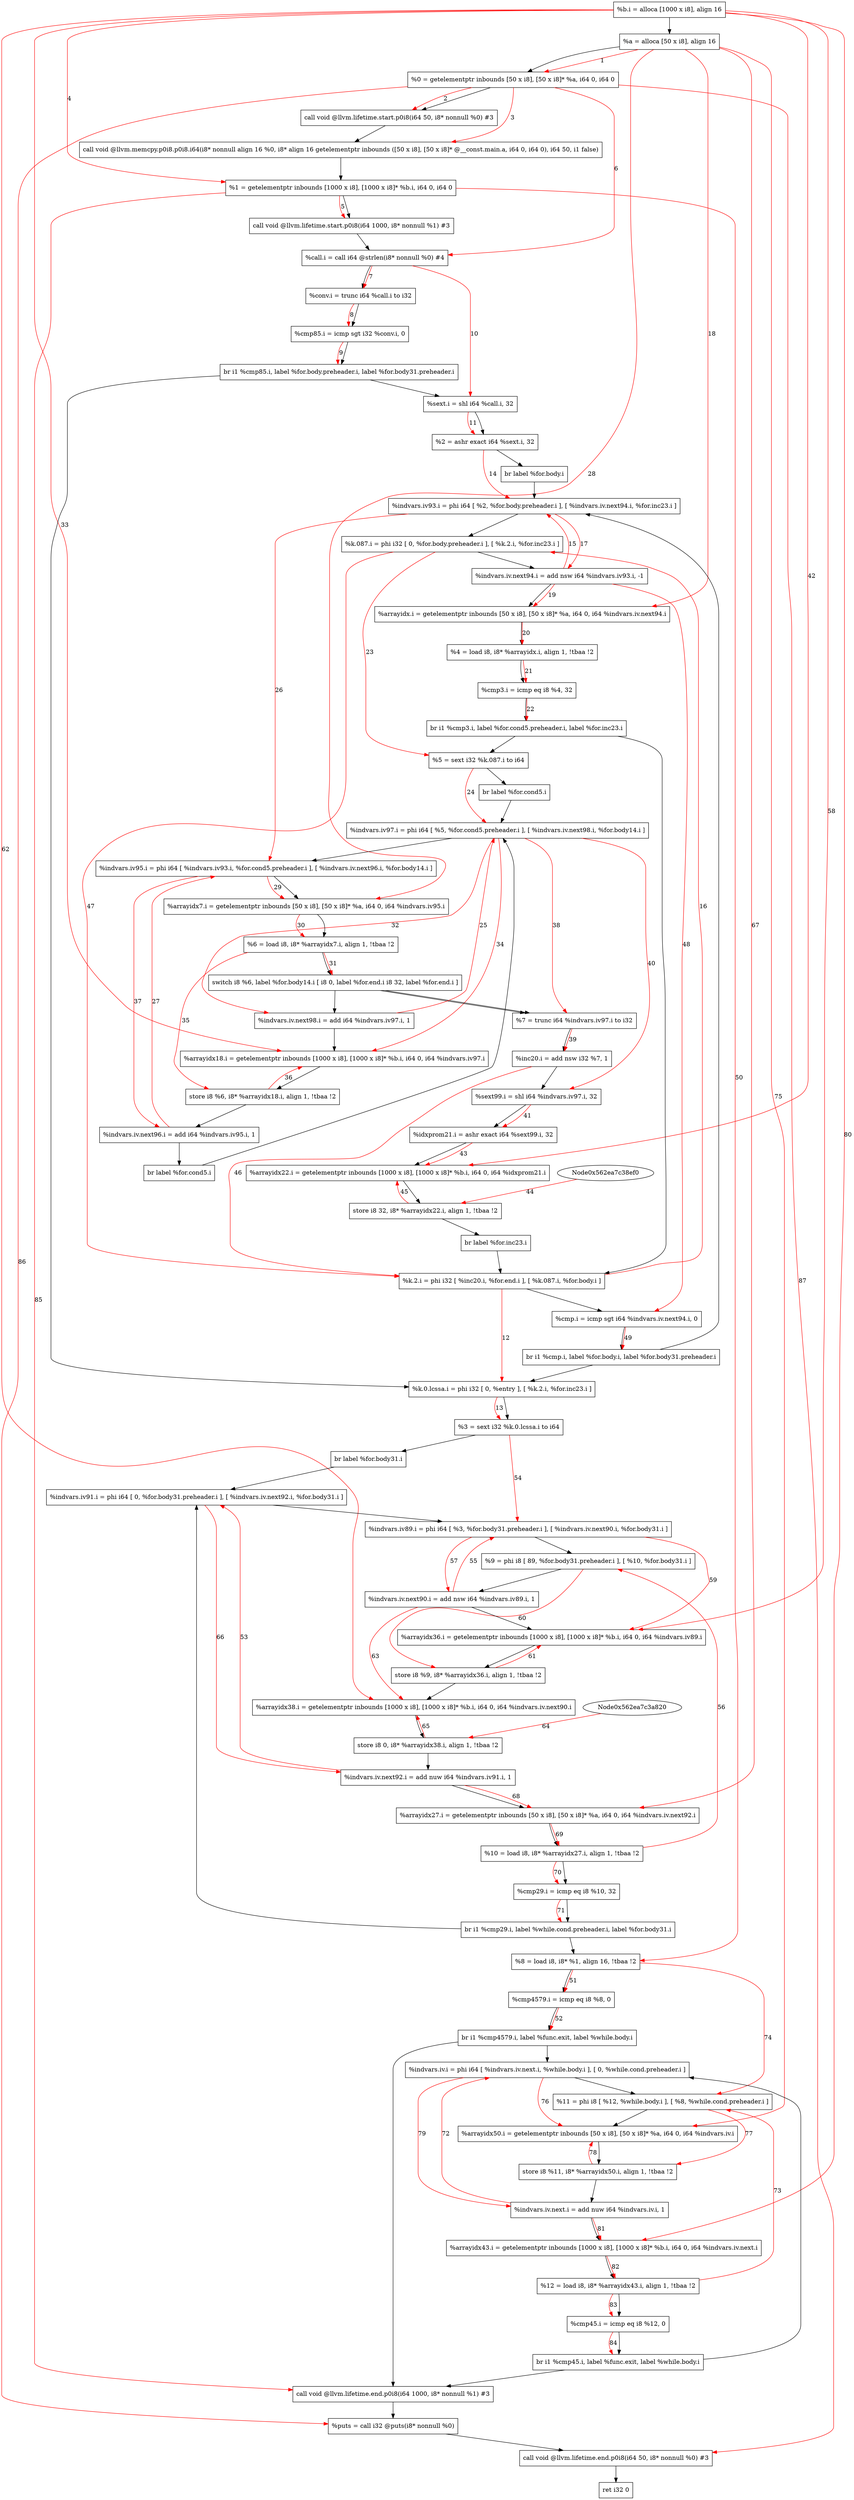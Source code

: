 digraph "CDFG for'main' function" {
	Node0x562ea7c37738[shape=record, label="  %b.i = alloca [1000 x i8], align 16"]
	Node0x562ea7c3a128[shape=record, label="  %a = alloca [50 x i8], align 16"]
	Node0x562ea7c3d458[shape=record, label="  %0 = getelementptr inbounds [50 x i8], [50 x i8]* %a, i64 0, i64 0"]
	Node0x562ea7c3d5d8[shape=record, label="  call void @llvm.lifetime.start.p0i8(i64 50, i8* nonnull %0) #3"]
	Node0x562ea7c3dd38[shape=record, label="  call void @llvm.memcpy.p0i8.p0i8.i64(i8* nonnull align 16 %0, i8* align 16 getelementptr inbounds ([50 x i8], [50 x i8]* @__const.main.a, i64 0, i64 0), i64 50, i1 false)"]
	Node0x562ea7c3de28[shape=record, label="  %1 = getelementptr inbounds [1000 x i8], [1000 x i8]* %b.i, i64 0, i64 0"]
	Node0x562ea7c3df58[shape=record, label="  call void @llvm.lifetime.start.p0i8(i64 1000, i8* nonnull %1) #3"]
	Node0x562ea7c3e070[shape=record, label="  %call.i = call i64 @strlen(i8* nonnull %0) #4"]
	Node0x562ea7c3e128[shape=record, label="  %conv.i = trunc i64 %call.i to i32"]
	Node0x562ea7c3e1c0[shape=record, label="  %cmp85.i = icmp sgt i32 %conv.i, 0"]
	Node0x562ea7c3e438[shape=record, label="  br i1 %cmp85.i, label %for.body.preheader.i, label %for.body31.preheader.i"]
	Node0x562ea7c3e4e0[shape=record, label="  %sext.i = shl i64 %call.i, 32"]
	Node0x562ea7c3e550[shape=record, label="  %2 = ashr exact i64 %sext.i, 32"]
	Node0x562ea7c3e628[shape=record, label="  br label %for.body.i"]
	Node0x562ea7c3e788[shape=record, label="  %k.0.lcssa.i = phi i32 [ 0, %entry ], [ %k.2.i, %for.inc23.i ]"]
	Node0x562ea7c3e868[shape=record, label="  %3 = sext i32 %k.0.lcssa.i to i64"]
	Node0x562ea7c3eb48[shape=record, label="  br label %for.body31.i"]
	Node0x562ea7c3ebf8[shape=record, label="  %indvars.iv93.i = phi i64 [ %2, %for.body.preheader.i ], [ %indvars.iv.next94.i, %for.inc23.i ]"]
	Node0x562ea7c3ecf8[shape=record, label="  %k.087.i = phi i32 [ 0, %for.body.preheader.i ], [ %k.2.i, %for.inc23.i ]"]
	Node0x562ea7c3ede0[shape=record, label="  %indvars.iv.next94.i = add nsw i64 %indvars.iv93.i, -1"]
	Node0x562ea7c3ee68[shape=record, label="  %arrayidx.i = getelementptr inbounds [50 x i8], [50 x i8]* %a, i64 0, i64 %indvars.iv.next94.i"]
	Node0x562ea7c3e288[shape=record, label="  %4 = load i8, i8* %arrayidx.i, align 1, !tbaa !2"]
	Node0x562ea7c3ef40[shape=record, label="  %cmp3.i = icmp eq i8 %4, 32"]
	Node0x562ea7c3f098[shape=record, label="  br i1 %cmp3.i, label %for.cond5.preheader.i, label %for.inc23.i"]
	Node0x562ea7c3efe8[shape=record, label="  %5 = sext i32 %k.087.i to i64"]
	Node0x562ea7c3f1a8[shape=record, label="  br label %for.cond5.i"]
	Node0x562ea7c3f308[shape=record, label="  %indvars.iv97.i = phi i64 [ %5, %for.cond5.preheader.i ], [ %indvars.iv.next98.i, %for.body14.i ]"]
	Node0x562ea7c3f4e8[shape=record, label="  %indvars.iv95.i = phi i64 [ %indvars.iv93.i, %for.cond5.preheader.i ], [ %indvars.iv.next96.i, %for.body14.i ]"]
	Node0x562ea7c3f5c8[shape=record, label="  %arrayidx7.i = getelementptr inbounds [50 x i8], [50 x i8]* %a, i64 0, i64 %indvars.iv95.i"]
	Node0x562ea7c3f668[shape=record, label="  %6 = load i8, i8* %arrayidx7.i, align 1, !tbaa !2"]
	Node0x562ea7c3fab8[shape=record, label="  switch i8 %6, label %for.body14.i [
    i8 0, label %for.end.i
    i8 32, label %for.end.i
  ]"]
	Node0x562ea7c3fc00[shape=record, label="  %indvars.iv.next98.i = add i64 %indvars.iv97.i, 1"]
	Node0x562ea7c3fc88[shape=record, label="  %arrayidx18.i = getelementptr inbounds [1000 x i8], [1000 x i8]* %b.i, i64 0, i64 %indvars.iv97.i"]
	Node0x562ea7c3fd10[shape=record, label="  store i8 %6, i8* %arrayidx18.i, align 1, !tbaa !2"]
	Node0x562ea7c3fd90[shape=record, label="  %indvars.iv.next96.i = add i64 %indvars.iv95.i, 1"]
	Node0x562ea7c3f478[shape=record, label="  br label %for.cond5.i"]
	Node0x562ea7c3fa68[shape=record, label="  %7 = trunc i64 %indvars.iv97.i to i32"]
	Node0x562ea7c3fe00[shape=record, label="  %inc20.i = add nsw i32 %7, 1"]
	Node0x562ea7c3fe70[shape=record, label="  %sext99.i = shl i64 %indvars.iv97.i, 32"]
	Node0x562ea7c3fee0[shape=record, label="  %idxprom21.i = ashr exact i64 %sext99.i, 32"]
	Node0x562ea7c3ff68[shape=record, label="  %arrayidx22.i = getelementptr inbounds [1000 x i8], [1000 x i8]* %b.i, i64 0, i64 %idxprom21.i"]
	Node0x562ea7c40020[shape=record, label="  store i8 32, i8* %arrayidx22.i, align 1, !tbaa !2"]
	Node0x562ea7c3f148[shape=record, label="  br label %for.inc23.i"]
	Node0x562ea7c40078[shape=record, label="  %k.2.i = phi i32 [ %inc20.i, %for.end.i ], [ %k.087.i, %for.body.i ]"]
	Node0x562ea7c40170[shape=record, label="  %cmp.i = icmp sgt i64 %indvars.iv.next94.i, 0"]
	Node0x562ea7c401f8[shape=record, label="  br i1 %cmp.i, label %for.body.i, label %for.body31.preheader.i"]
	Node0x562ea7c3e388[shape=record, label="  %8 = load i8, i8* %1, align 16, !tbaa !2"]
	Node0x562ea7c40370[shape=record, label="  %cmp4579.i = icmp eq i8 %8, 0"]
	Node0x562ea7c3b648[shape=record, label="  br i1 %cmp4579.i, label %func.exit, label %while.body.i"]
	Node0x562ea7c3b6f8[shape=record, label="  %indvars.iv91.i = phi i64 [ 0, %for.body31.preheader.i ], [ %indvars.iv.next92.i, %for.body31.i ]"]
	Node0x562ea7c3b8a8[shape=record, label="  %indvars.iv89.i = phi i64 [ %3, %for.body31.preheader.i ], [ %indvars.iv.next90.i, %for.body31.i ]"]
	Node0x562ea7c3ba18[shape=record, label="  %9 = phi i8 [ 89, %for.body31.preheader.i ], [ %10, %for.body31.i ]"]
	Node0x562ea7c3bae0[shape=record, label="  %indvars.iv.next90.i = add nsw i64 %indvars.iv89.i, 1"]
	Node0x562ea7c3bb68[shape=record, label="  %arrayidx36.i = getelementptr inbounds [1000 x i8], [1000 x i8]* %b.i, i64 0, i64 %indvars.iv89.i"]
	Node0x562ea7c3bbf0[shape=record, label="  store i8 %9, i8* %arrayidx36.i, align 1, !tbaa !2"]
	Node0x562ea7c3bce8[shape=record, label="  %arrayidx38.i = getelementptr inbounds [1000 x i8], [1000 x i8]* %b.i, i64 0, i64 %indvars.iv.next90.i"]
	Node0x562ea7c41420[shape=record, label="  store i8 0, i8* %arrayidx38.i, align 1, !tbaa !2"]
	Node0x562ea7c414a0[shape=record, label="  %indvars.iv.next92.i = add nuw i64 %indvars.iv91.i, 1"]
	Node0x562ea7c41528[shape=record, label="  %arrayidx27.i = getelementptr inbounds [50 x i8], [50 x i8]* %a, i64 0, i64 %indvars.iv.next92.i"]
	Node0x562ea7c3eae8[shape=record, label="  %10 = load i8, i8* %arrayidx27.i, align 1, !tbaa !2"]
	Node0x562ea7c415b0[shape=record, label="  %cmp29.i = icmp eq i8 %10, 32"]
	Node0x562ea7c41638[shape=record, label="  br i1 %cmp29.i, label %while.cond.preheader.i, label %for.body31.i"]
	Node0x562ea7c416b8[shape=record, label="  %indvars.iv.i = phi i64 [ %indvars.iv.next.i, %while.body.i ], [ 0, %while.cond.preheader.i ]"]
	Node0x562ea7c417b8[shape=record, label="  %11 = phi i8 [ %12, %while.body.i ], [ %8, %while.cond.preheader.i ]"]
	Node0x562ea7c41898[shape=record, label="  %arrayidx50.i = getelementptr inbounds [50 x i8], [50 x i8]* %a, i64 0, i64 %indvars.iv.i"]
	Node0x562ea7c41920[shape=record, label="  store i8 %11, i8* %arrayidx50.i, align 1, !tbaa !2"]
	Node0x562ea7c419a0[shape=record, label="  %indvars.iv.next.i = add nuw i64 %indvars.iv.i, 1"]
	Node0x562ea7c42078[shape=record, label="  %arrayidx43.i = getelementptr inbounds [1000 x i8], [1000 x i8]* %b.i, i64 0, i64 %indvars.iv.next.i"]
	Node0x562ea7c3f2b8[shape=record, label="  %12 = load i8, i8* %arrayidx43.i, align 1, !tbaa !2"]
	Node0x562ea7c42100[shape=record, label="  %cmp45.i = icmp eq i8 %12, 0"]
	Node0x562ea7c42188[shape=record, label="  br i1 %cmp45.i, label %func.exit, label %while.body.i"]
	Node0x562ea7c42258[shape=record, label="  call void @llvm.lifetime.end.p0i8(i64 1000, i8* nonnull %1) #3"]
	Node0x562ea7c423c0[shape=record, label="  %puts = call i32 @puts(i8* nonnull %0)"]
	Node0x562ea7c42508[shape=record, label="  call void @llvm.lifetime.end.p0i8(i64 50, i8* nonnull %0) #3"]
	Node0x562ea7c3b838[shape=record, label="  ret i32 0"]
	Node0x562ea7c37738 -> Node0x562ea7c3a128
	Node0x562ea7c3a128 -> Node0x562ea7c3d458
	Node0x562ea7c3d458 -> Node0x562ea7c3d5d8
	Node0x562ea7c3d5d8 -> Node0x562ea7c3dd38
	Node0x562ea7c3dd38 -> Node0x562ea7c3de28
	Node0x562ea7c3de28 -> Node0x562ea7c3df58
	Node0x562ea7c3df58 -> Node0x562ea7c3e070
	Node0x562ea7c3e070 -> Node0x562ea7c3e128
	Node0x562ea7c3e128 -> Node0x562ea7c3e1c0
	Node0x562ea7c3e1c0 -> Node0x562ea7c3e438
	Node0x562ea7c3e438 -> Node0x562ea7c3e4e0
	Node0x562ea7c3e438 -> Node0x562ea7c3e788
	Node0x562ea7c3e4e0 -> Node0x562ea7c3e550
	Node0x562ea7c3e550 -> Node0x562ea7c3e628
	Node0x562ea7c3e628 -> Node0x562ea7c3ebf8
	Node0x562ea7c3e788 -> Node0x562ea7c3e868
	Node0x562ea7c3e868 -> Node0x562ea7c3eb48
	Node0x562ea7c3eb48 -> Node0x562ea7c3b6f8
	Node0x562ea7c3ebf8 -> Node0x562ea7c3ecf8
	Node0x562ea7c3ecf8 -> Node0x562ea7c3ede0
	Node0x562ea7c3ede0 -> Node0x562ea7c3ee68
	Node0x562ea7c3ee68 -> Node0x562ea7c3e288
	Node0x562ea7c3e288 -> Node0x562ea7c3ef40
	Node0x562ea7c3ef40 -> Node0x562ea7c3f098
	Node0x562ea7c3f098 -> Node0x562ea7c3efe8
	Node0x562ea7c3f098 -> Node0x562ea7c40078
	Node0x562ea7c3efe8 -> Node0x562ea7c3f1a8
	Node0x562ea7c3f1a8 -> Node0x562ea7c3f308
	Node0x562ea7c3f308 -> Node0x562ea7c3f4e8
	Node0x562ea7c3f4e8 -> Node0x562ea7c3f5c8
	Node0x562ea7c3f5c8 -> Node0x562ea7c3f668
	Node0x562ea7c3f668 -> Node0x562ea7c3fab8
	Node0x562ea7c3fab8 -> Node0x562ea7c3fc00
	Node0x562ea7c3fab8 -> Node0x562ea7c3fa68
	Node0x562ea7c3fab8 -> Node0x562ea7c3fa68
	Node0x562ea7c3fc00 -> Node0x562ea7c3fc88
	Node0x562ea7c3fc88 -> Node0x562ea7c3fd10
	Node0x562ea7c3fd10 -> Node0x562ea7c3fd90
	Node0x562ea7c3fd90 -> Node0x562ea7c3f478
	Node0x562ea7c3f478 -> Node0x562ea7c3f308
	Node0x562ea7c3fa68 -> Node0x562ea7c3fe00
	Node0x562ea7c3fe00 -> Node0x562ea7c3fe70
	Node0x562ea7c3fe70 -> Node0x562ea7c3fee0
	Node0x562ea7c3fee0 -> Node0x562ea7c3ff68
	Node0x562ea7c3ff68 -> Node0x562ea7c40020
	Node0x562ea7c40020 -> Node0x562ea7c3f148
	Node0x562ea7c3f148 -> Node0x562ea7c40078
	Node0x562ea7c40078 -> Node0x562ea7c40170
	Node0x562ea7c40170 -> Node0x562ea7c401f8
	Node0x562ea7c401f8 -> Node0x562ea7c3ebf8
	Node0x562ea7c401f8 -> Node0x562ea7c3e788
	Node0x562ea7c3e388 -> Node0x562ea7c40370
	Node0x562ea7c40370 -> Node0x562ea7c3b648
	Node0x562ea7c3b648 -> Node0x562ea7c42258
	Node0x562ea7c3b648 -> Node0x562ea7c416b8
	Node0x562ea7c3b6f8 -> Node0x562ea7c3b8a8
	Node0x562ea7c3b8a8 -> Node0x562ea7c3ba18
	Node0x562ea7c3ba18 -> Node0x562ea7c3bae0
	Node0x562ea7c3bae0 -> Node0x562ea7c3bb68
	Node0x562ea7c3bb68 -> Node0x562ea7c3bbf0
	Node0x562ea7c3bbf0 -> Node0x562ea7c3bce8
	Node0x562ea7c3bce8 -> Node0x562ea7c41420
	Node0x562ea7c41420 -> Node0x562ea7c414a0
	Node0x562ea7c414a0 -> Node0x562ea7c41528
	Node0x562ea7c41528 -> Node0x562ea7c3eae8
	Node0x562ea7c3eae8 -> Node0x562ea7c415b0
	Node0x562ea7c415b0 -> Node0x562ea7c41638
	Node0x562ea7c41638 -> Node0x562ea7c3e388
	Node0x562ea7c41638 -> Node0x562ea7c3b6f8
	Node0x562ea7c416b8 -> Node0x562ea7c417b8
	Node0x562ea7c417b8 -> Node0x562ea7c41898
	Node0x562ea7c41898 -> Node0x562ea7c41920
	Node0x562ea7c41920 -> Node0x562ea7c419a0
	Node0x562ea7c419a0 -> Node0x562ea7c42078
	Node0x562ea7c42078 -> Node0x562ea7c3f2b8
	Node0x562ea7c3f2b8 -> Node0x562ea7c42100
	Node0x562ea7c42100 -> Node0x562ea7c42188
	Node0x562ea7c42188 -> Node0x562ea7c42258
	Node0x562ea7c42188 -> Node0x562ea7c416b8
	Node0x562ea7c42258 -> Node0x562ea7c423c0
	Node0x562ea7c423c0 -> Node0x562ea7c42508
	Node0x562ea7c42508 -> Node0x562ea7c3b838
edge [color=red]
	Node0x562ea7c3a128 -> Node0x562ea7c3d458[label="1"]
	Node0x562ea7c3d458 -> Node0x562ea7c3d5d8[label="2"]
	Node0x562ea7c3d458 -> Node0x562ea7c3dd38[label="3"]
	Node0x562ea7c37738 -> Node0x562ea7c3de28[label="4"]
	Node0x562ea7c3de28 -> Node0x562ea7c3df58[label="5"]
	Node0x562ea7c3d458 -> Node0x562ea7c3e070[label="6"]
	Node0x562ea7c3e070 -> Node0x562ea7c3e128[label="7"]
	Node0x562ea7c3e128 -> Node0x562ea7c3e1c0[label="8"]
	Node0x562ea7c3e1c0 -> Node0x562ea7c3e438[label="9"]
	Node0x562ea7c3e070 -> Node0x562ea7c3e4e0[label="10"]
	Node0x562ea7c3e4e0 -> Node0x562ea7c3e550[label="11"]
	Node0x562ea7c40078 -> Node0x562ea7c3e788[label="12"]
	Node0x562ea7c3e788 -> Node0x562ea7c3e868[label="13"]
	Node0x562ea7c3e550 -> Node0x562ea7c3ebf8[label="14"]
	Node0x562ea7c3ede0 -> Node0x562ea7c3ebf8[label="15"]
	Node0x562ea7c40078 -> Node0x562ea7c3ecf8[label="16"]
	Node0x562ea7c3ebf8 -> Node0x562ea7c3ede0[label="17"]
	Node0x562ea7c3a128 -> Node0x562ea7c3ee68[label="18"]
	Node0x562ea7c3ede0 -> Node0x562ea7c3ee68[label="19"]
	Node0x562ea7c3ee68 -> Node0x562ea7c3e288[label="20"]
	Node0x562ea7c3e288 -> Node0x562ea7c3ef40[label="21"]
	Node0x562ea7c3ef40 -> Node0x562ea7c3f098[label="22"]
	Node0x562ea7c3ecf8 -> Node0x562ea7c3efe8[label="23"]
	Node0x562ea7c3efe8 -> Node0x562ea7c3f308[label="24"]
	Node0x562ea7c3fc00 -> Node0x562ea7c3f308[label="25"]
	Node0x562ea7c3ebf8 -> Node0x562ea7c3f4e8[label="26"]
	Node0x562ea7c3fd90 -> Node0x562ea7c3f4e8[label="27"]
	Node0x562ea7c3a128 -> Node0x562ea7c3f5c8[label="28"]
	Node0x562ea7c3f4e8 -> Node0x562ea7c3f5c8[label="29"]
	Node0x562ea7c3f5c8 -> Node0x562ea7c3f668[label="30"]
	Node0x562ea7c3f668 -> Node0x562ea7c3fab8[label="31"]
	Node0x562ea7c3f308 -> Node0x562ea7c3fc00[label="32"]
	Node0x562ea7c37738 -> Node0x562ea7c3fc88[label="33"]
	Node0x562ea7c3f308 -> Node0x562ea7c3fc88[label="34"]
	Node0x562ea7c3f668 -> Node0x562ea7c3fd10[label="35"]
	Node0x562ea7c3fd10 -> Node0x562ea7c3fc88[label="36"]
	Node0x562ea7c3f4e8 -> Node0x562ea7c3fd90[label="37"]
	Node0x562ea7c3f308 -> Node0x562ea7c3fa68[label="38"]
	Node0x562ea7c3fa68 -> Node0x562ea7c3fe00[label="39"]
	Node0x562ea7c3f308 -> Node0x562ea7c3fe70[label="40"]
	Node0x562ea7c3fe70 -> Node0x562ea7c3fee0[label="41"]
	Node0x562ea7c37738 -> Node0x562ea7c3ff68[label="42"]
	Node0x562ea7c3fee0 -> Node0x562ea7c3ff68[label="43"]
	Node0x562ea7c38ef0 -> Node0x562ea7c40020[label="44"]
	Node0x562ea7c40020 -> Node0x562ea7c3ff68[label="45"]
	Node0x562ea7c3fe00 -> Node0x562ea7c40078[label="46"]
	Node0x562ea7c3ecf8 -> Node0x562ea7c40078[label="47"]
	Node0x562ea7c3ede0 -> Node0x562ea7c40170[label="48"]
	Node0x562ea7c40170 -> Node0x562ea7c401f8[label="49"]
	Node0x562ea7c3de28 -> Node0x562ea7c3e388[label="50"]
	Node0x562ea7c3e388 -> Node0x562ea7c40370[label="51"]
	Node0x562ea7c40370 -> Node0x562ea7c3b648[label="52"]
	Node0x562ea7c414a0 -> Node0x562ea7c3b6f8[label="53"]
	Node0x562ea7c3e868 -> Node0x562ea7c3b8a8[label="54"]
	Node0x562ea7c3bae0 -> Node0x562ea7c3b8a8[label="55"]
	Node0x562ea7c3eae8 -> Node0x562ea7c3ba18[label="56"]
	Node0x562ea7c3b8a8 -> Node0x562ea7c3bae0[label="57"]
	Node0x562ea7c37738 -> Node0x562ea7c3bb68[label="58"]
	Node0x562ea7c3b8a8 -> Node0x562ea7c3bb68[label="59"]
	Node0x562ea7c3ba18 -> Node0x562ea7c3bbf0[label="60"]
	Node0x562ea7c3bbf0 -> Node0x562ea7c3bb68[label="61"]
	Node0x562ea7c37738 -> Node0x562ea7c3bce8[label="62"]
	Node0x562ea7c3bae0 -> Node0x562ea7c3bce8[label="63"]
	Node0x562ea7c3a820 -> Node0x562ea7c41420[label="64"]
	Node0x562ea7c41420 -> Node0x562ea7c3bce8[label="65"]
	Node0x562ea7c3b6f8 -> Node0x562ea7c414a0[label="66"]
	Node0x562ea7c3a128 -> Node0x562ea7c41528[label="67"]
	Node0x562ea7c414a0 -> Node0x562ea7c41528[label="68"]
	Node0x562ea7c41528 -> Node0x562ea7c3eae8[label="69"]
	Node0x562ea7c3eae8 -> Node0x562ea7c415b0[label="70"]
	Node0x562ea7c415b0 -> Node0x562ea7c41638[label="71"]
	Node0x562ea7c419a0 -> Node0x562ea7c416b8[label="72"]
	Node0x562ea7c3f2b8 -> Node0x562ea7c417b8[label="73"]
	Node0x562ea7c3e388 -> Node0x562ea7c417b8[label="74"]
	Node0x562ea7c3a128 -> Node0x562ea7c41898[label="75"]
	Node0x562ea7c416b8 -> Node0x562ea7c41898[label="76"]
	Node0x562ea7c417b8 -> Node0x562ea7c41920[label="77"]
	Node0x562ea7c41920 -> Node0x562ea7c41898[label="78"]
	Node0x562ea7c416b8 -> Node0x562ea7c419a0[label="79"]
	Node0x562ea7c37738 -> Node0x562ea7c42078[label="80"]
	Node0x562ea7c419a0 -> Node0x562ea7c42078[label="81"]
	Node0x562ea7c42078 -> Node0x562ea7c3f2b8[label="82"]
	Node0x562ea7c3f2b8 -> Node0x562ea7c42100[label="83"]
	Node0x562ea7c42100 -> Node0x562ea7c42188[label="84"]
	Node0x562ea7c3de28 -> Node0x562ea7c42258[label="85"]
	Node0x562ea7c3d458 -> Node0x562ea7c423c0[label="86"]
	Node0x562ea7c3d458 -> Node0x562ea7c42508[label="87"]
}
